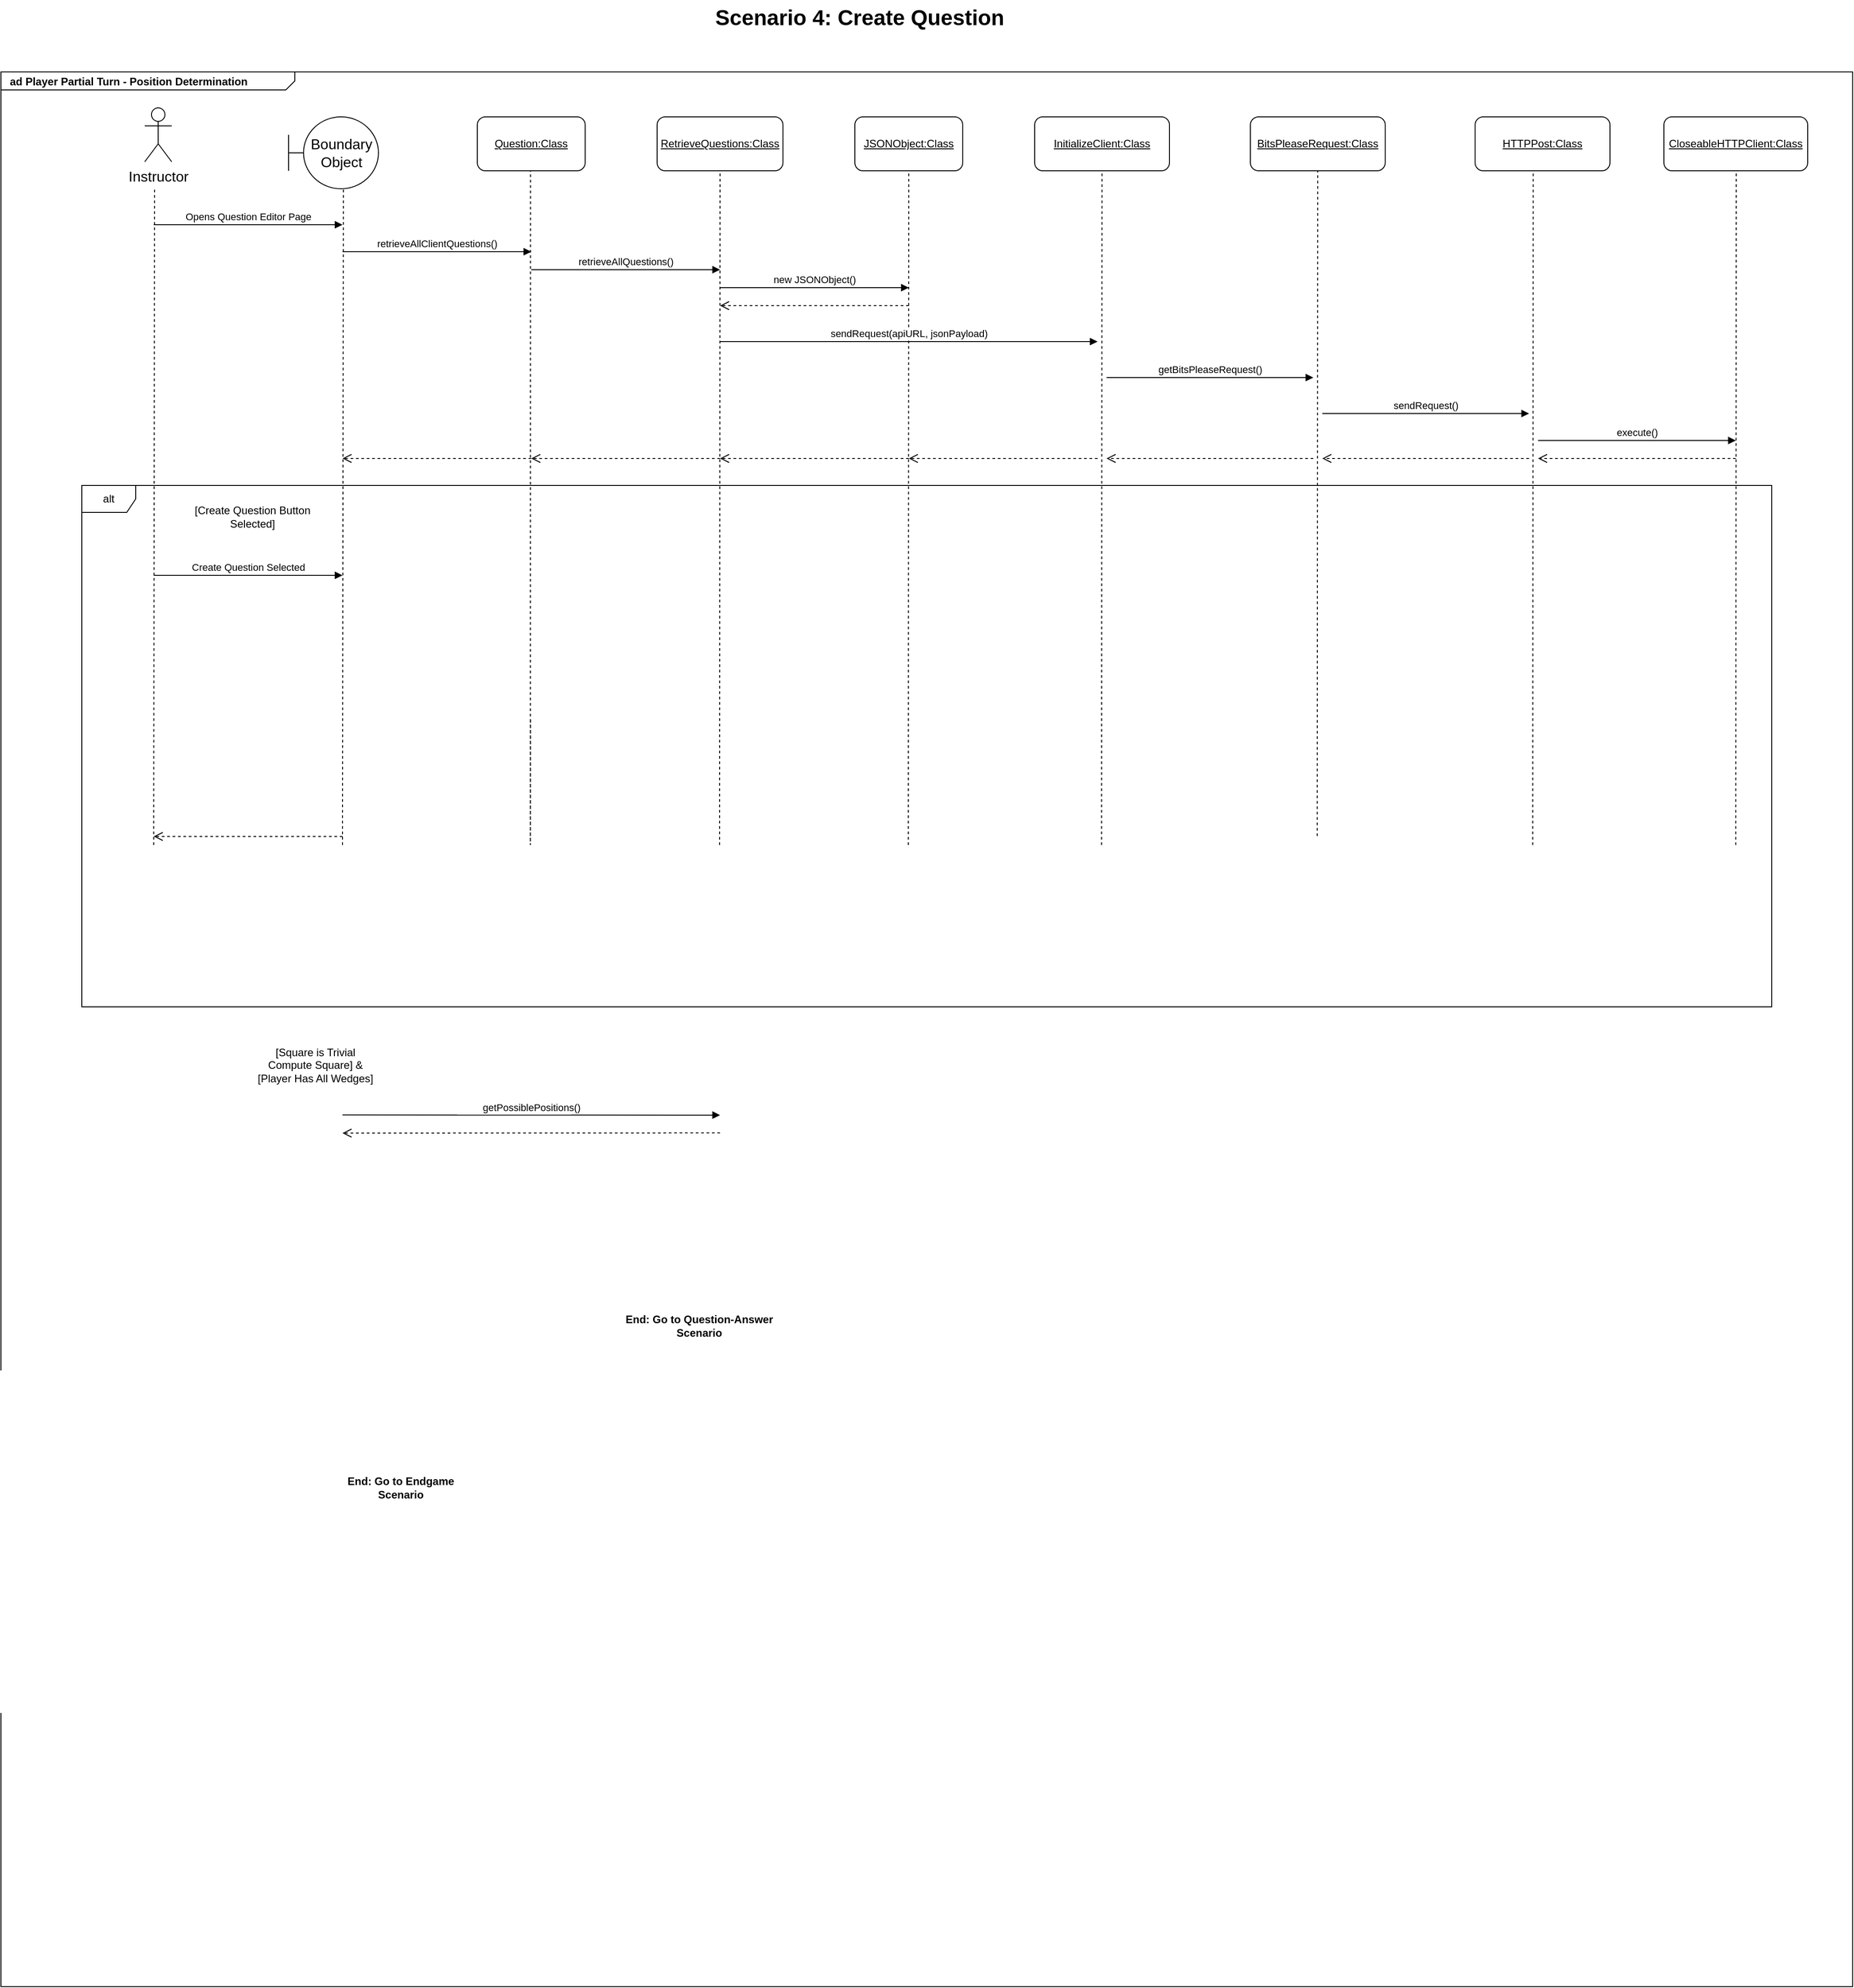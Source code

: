<mxfile version="21.6.6" type="github">
  <diagram name="Page-1" id="929967ad-93f9-6ef4-fab6-5d389245f69c">
    <mxGraphModel dx="2160" dy="892" grid="1" gridSize="10" guides="1" tooltips="1" connect="1" arrows="1" fold="1" page="1" pageScale="1.5" pageWidth="1169" pageHeight="826" background="none" math="0" shadow="0">
      <root>
        <mxCell id="0" style=";html=1;" />
        <mxCell id="1" style=";html=1;" parent="0" />
        <mxCell id="1672d66443f91eb5-1" value="&lt;p style=&quot;margin: 0px ; margin-top: 4px ; margin-left: 10px ; text-align: left&quot;&gt;&lt;b&gt;ad Player Partial Turn - Position Determination&lt;/b&gt;&lt;/p&gt;" style="html=1;strokeWidth=1;shape=mxgraph.sysml.package;html=1;overflow=fill;whiteSpace=wrap;fillColor=none;gradientColor=none;fontSize=12;align=center;labelX=327.64;" parent="1" vertex="1">
          <mxGeometry x="100" y="180" width="2060" height="2130" as="geometry" />
        </mxCell>
        <mxCell id="BygNE2UErq7dpZcZYX3N-1" value="Boundary Object" style="shape=umlBoundary;whiteSpace=wrap;html=1;fontSize=16;" parent="1" vertex="1">
          <mxGeometry x="420" y="230" width="100" height="80" as="geometry" />
        </mxCell>
        <mxCell id="BygNE2UErq7dpZcZYX3N-2" value="Instructor" style="shape=umlActor;html=1;verticalLabelPosition=bottom;verticalAlign=top;align=center;fontSize=16;" parent="1" vertex="1">
          <mxGeometry x="260" y="220" width="30" height="60" as="geometry" />
        </mxCell>
        <mxCell id="L_0Sts4csoF8o7Koaro3-2" value="&lt;u&gt;Question:Class&lt;/u&gt;" style="rounded=1;whiteSpace=wrap;html=1;" parent="1" vertex="1">
          <mxGeometry x="630" y="230" width="120" height="60" as="geometry" />
        </mxCell>
        <mxCell id="L_0Sts4csoF8o7Koaro3-6" value="&lt;u&gt;JSONObject:Class&lt;/u&gt;" style="rounded=1;whiteSpace=wrap;html=1;" parent="1" vertex="1">
          <mxGeometry x="1050" y="230" width="120" height="60" as="geometry" />
        </mxCell>
        <mxCell id="L_0Sts4csoF8o7Koaro3-7" value="&lt;u&gt;RetrieveQuestions:Class&lt;/u&gt;" style="rounded=1;whiteSpace=wrap;html=1;" parent="1" vertex="1">
          <mxGeometry x="830" y="230" width="140" height="60" as="geometry" />
        </mxCell>
        <mxCell id="L_0Sts4csoF8o7Koaro3-8" value="Scenario 4: Create Question" style="text;strokeColor=none;fillColor=none;html=1;fontSize=24;fontStyle=1;verticalAlign=middle;align=center;" parent="1" vertex="1">
          <mxGeometry x="770" y="100" width="570" height="40" as="geometry" />
        </mxCell>
        <mxCell id="L_0Sts4csoF8o7Koaro3-15" value="" style="endArrow=none;dashed=1;html=1;rounded=0;movable=1;resizable=1;rotatable=1;deletable=1;editable=1;locked=0;connectable=1;exitX=0.05;exitY=0.544;exitDx=0;exitDy=0;exitPerimeter=0;" parent="1" edge="1">
          <mxGeometry width="50" height="50" relative="1" as="geometry">
            <mxPoint x="689.17" y="901" as="sourcePoint" />
            <mxPoint x="689.17" y="290" as="targetPoint" />
            <Array as="points">
              <mxPoint x="689" y="1040" />
            </Array>
          </mxGeometry>
        </mxCell>
        <mxCell id="L_0Sts4csoF8o7Koaro3-4" value="alt" style="shape=umlFrame;whiteSpace=wrap;html=1;pointerEvents=0;" parent="1" vertex="1">
          <mxGeometry x="190" y="640" width="1880" height="580" as="geometry" />
        </mxCell>
        <mxCell id="L_0Sts4csoF8o7Koaro3-25" value="[Square is Trivial Compute Square] &amp;amp; [Player Has All Wedges]" style="text;html=1;strokeColor=none;fillColor=none;align=center;verticalAlign=middle;whiteSpace=wrap;rounded=0;" parent="1" vertex="1">
          <mxGeometry x="380" y="1270" width="140" height="30" as="geometry" />
        </mxCell>
        <mxCell id="L_0Sts4csoF8o7Koaro3-29" value="&lt;b&gt;End: Go to Endgame Scenario&lt;/b&gt;" style="text;html=1;strokeColor=none;fillColor=none;align=center;verticalAlign=middle;whiteSpace=wrap;rounded=0;" parent="1" vertex="1">
          <mxGeometry x="460" y="1740" width="170" height="30" as="geometry" />
        </mxCell>
        <mxCell id="L_0Sts4csoF8o7Koaro3-31" value="Create Question Selected" style="html=1;verticalAlign=bottom;endArrow=block;edgeStyle=elbowEdgeStyle;elbow=horizontal;curved=0;rounded=0;" parent="1" edge="1">
          <mxGeometry width="80" relative="1" as="geometry">
            <mxPoint x="270" y="740" as="sourcePoint" />
            <mxPoint x="480" y="740" as="targetPoint" />
          </mxGeometry>
        </mxCell>
        <mxCell id="L_0Sts4csoF8o7Koaro3-34" value="getPossiblePositions()" style="html=1;verticalAlign=bottom;endArrow=block;edgeStyle=elbowEdgeStyle;elbow=vertical;curved=0;rounded=0;" parent="1" edge="1">
          <mxGeometry x="0.002" width="80" relative="1" as="geometry">
            <mxPoint x="480" y="1340.28" as="sourcePoint" />
            <mxPoint x="900" y="1340.28" as="targetPoint" />
            <mxPoint as="offset" />
          </mxGeometry>
        </mxCell>
        <mxCell id="L_0Sts4csoF8o7Koaro3-35" value="" style="html=1;verticalAlign=bottom;endArrow=open;dashed=1;endSize=8;edgeStyle=elbowEdgeStyle;elbow=vertical;curved=0;rounded=0;" parent="1" edge="1">
          <mxGeometry relative="1" as="geometry">
            <mxPoint x="900" y="1360.28" as="sourcePoint" />
            <mxPoint x="480" y="1360.28" as="targetPoint" />
            <Array as="points" />
          </mxGeometry>
        </mxCell>
        <mxCell id="L_0Sts4csoF8o7Koaro3-39" value="&lt;b&gt;End: Go to Question-Answer Scenario&lt;/b&gt;" style="text;html=1;strokeColor=none;fillColor=none;align=center;verticalAlign=middle;whiteSpace=wrap;rounded=0;" parent="1" vertex="1">
          <mxGeometry x="792" y="1560" width="170" height="30" as="geometry" />
        </mxCell>
        <mxCell id="4zJbVAAGOXzPrP1AxdIP-1" value="" style="endArrow=none;dashed=1;html=1;rounded=0;movable=1;resizable=1;rotatable=1;deletable=1;editable=1;locked=0;connectable=1;exitX=0.28;exitY=0.967;exitDx=0;exitDy=0;exitPerimeter=0;" parent="1" edge="1">
          <mxGeometry width="50" height="50" relative="1" as="geometry">
            <mxPoint x="899.47" y="1040" as="sourcePoint" />
            <mxPoint x="900" y="290" as="targetPoint" />
            <Array as="points">
              <mxPoint x="899.47" y="1020" />
              <mxPoint x="899.47" y="1010" />
            </Array>
          </mxGeometry>
        </mxCell>
        <mxCell id="4zJbVAAGOXzPrP1AxdIP-2" value="" style="endArrow=none;dashed=1;html=1;rounded=0;movable=1;resizable=1;rotatable=1;deletable=1;editable=1;locked=0;connectable=1;exitX=0.28;exitY=0.967;exitDx=0;exitDy=0;exitPerimeter=0;" parent="1" edge="1">
          <mxGeometry width="50" height="50" relative="1" as="geometry">
            <mxPoint x="480" y="1040" as="sourcePoint" />
            <mxPoint x="481" y="310" as="targetPoint" />
            <Array as="points">
              <mxPoint x="480" y="1020" />
              <mxPoint x="480" y="1010" />
            </Array>
          </mxGeometry>
        </mxCell>
        <mxCell id="4zJbVAAGOXzPrP1AxdIP-3" value="" style="endArrow=none;dashed=1;html=1;rounded=0;movable=1;resizable=1;rotatable=1;deletable=1;editable=1;locked=0;connectable=1;exitX=0.28;exitY=0.967;exitDx=0;exitDy=0;exitPerimeter=0;" parent="1" edge="1">
          <mxGeometry width="50" height="50" relative="1" as="geometry">
            <mxPoint x="1109.47" y="1040" as="sourcePoint" />
            <mxPoint x="1110" y="290" as="targetPoint" />
            <Array as="points">
              <mxPoint x="1109.47" y="1020" />
              <mxPoint x="1109.47" y="1010" />
            </Array>
          </mxGeometry>
        </mxCell>
        <mxCell id="4zJbVAAGOXzPrP1AxdIP-4" value="" style="endArrow=none;dashed=1;html=1;rounded=0;movable=1;resizable=1;rotatable=1;deletable=1;editable=1;locked=0;connectable=1;exitX=0.28;exitY=0.967;exitDx=0;exitDy=0;exitPerimeter=0;" parent="1" edge="1">
          <mxGeometry width="50" height="50" relative="1" as="geometry">
            <mxPoint x="270" y="1040" as="sourcePoint" />
            <mxPoint x="271" y="310" as="targetPoint" />
            <Array as="points">
              <mxPoint x="270" y="1020" />
              <mxPoint x="270" y="1010" />
            </Array>
          </mxGeometry>
        </mxCell>
        <mxCell id="07FEJgRhnAGQ607lGeJZ-4" value="[Create Question Button Selected]" style="text;html=1;strokeColor=none;fillColor=none;align=center;verticalAlign=middle;whiteSpace=wrap;rounded=0;" vertex="1" parent="1">
          <mxGeometry x="310" y="660" width="140" height="30" as="geometry" />
        </mxCell>
        <mxCell id="07FEJgRhnAGQ607lGeJZ-6" value="" style="html=1;verticalAlign=bottom;endArrow=open;dashed=1;endSize=8;edgeStyle=elbowEdgeStyle;elbow=vertical;curved=0;rounded=0;" edge="1" parent="1">
          <mxGeometry relative="1" as="geometry">
            <mxPoint x="480" y="1030.55" as="sourcePoint" />
            <mxPoint x="270" y="1030.55" as="targetPoint" />
            <Array as="points" />
          </mxGeometry>
        </mxCell>
        <mxCell id="07FEJgRhnAGQ607lGeJZ-8" value="Opens Question Editor Page" style="html=1;verticalAlign=bottom;endArrow=block;edgeStyle=elbowEdgeStyle;elbow=horizontal;curved=0;rounded=0;" edge="1" parent="1">
          <mxGeometry width="80" relative="1" as="geometry">
            <mxPoint x="270" y="350" as="sourcePoint" />
            <mxPoint x="480" y="350" as="targetPoint" />
          </mxGeometry>
        </mxCell>
        <mxCell id="07FEJgRhnAGQ607lGeJZ-11" value="retrieveAllClientQuestions()" style="html=1;verticalAlign=bottom;endArrow=block;edgeStyle=elbowEdgeStyle;elbow=horizontal;curved=0;rounded=0;" edge="1" parent="1">
          <mxGeometry width="80" relative="1" as="geometry">
            <mxPoint x="480" y="380" as="sourcePoint" />
            <mxPoint x="690" y="380" as="targetPoint" />
          </mxGeometry>
        </mxCell>
        <mxCell id="07FEJgRhnAGQ607lGeJZ-13" value="" style="html=1;verticalAlign=bottom;endArrow=open;dashed=1;endSize=8;edgeStyle=elbowEdgeStyle;elbow=vertical;curved=0;rounded=0;" edge="1" parent="1">
          <mxGeometry relative="1" as="geometry">
            <mxPoint x="690" y="610" as="sourcePoint" />
            <mxPoint x="480" y="610" as="targetPoint" />
            <Array as="points" />
          </mxGeometry>
        </mxCell>
        <mxCell id="07FEJgRhnAGQ607lGeJZ-14" value="retrieveAllQuestions()" style="html=1;verticalAlign=bottom;endArrow=block;edgeStyle=elbowEdgeStyle;elbow=horizontal;curved=0;rounded=0;" edge="1" parent="1">
          <mxGeometry width="80" relative="1" as="geometry">
            <mxPoint x="690" y="400" as="sourcePoint" />
            <mxPoint x="900" y="400" as="targetPoint" />
            <mxPoint as="offset" />
          </mxGeometry>
        </mxCell>
        <mxCell id="07FEJgRhnAGQ607lGeJZ-15" value="" style="html=1;verticalAlign=bottom;endArrow=open;dashed=1;endSize=8;edgeStyle=elbowEdgeStyle;elbow=vertical;curved=0;rounded=0;" edge="1" parent="1">
          <mxGeometry relative="1" as="geometry">
            <mxPoint x="900" y="610" as="sourcePoint" />
            <mxPoint x="690" y="610" as="targetPoint" />
            <Array as="points" />
          </mxGeometry>
        </mxCell>
        <mxCell id="07FEJgRhnAGQ607lGeJZ-16" value="new JSONObject()" style="html=1;verticalAlign=bottom;endArrow=block;edgeStyle=elbowEdgeStyle;elbow=horizontal;curved=0;rounded=0;" edge="1" parent="1">
          <mxGeometry width="80" relative="1" as="geometry">
            <mxPoint x="900" y="420" as="sourcePoint" />
            <mxPoint x="1110" y="420" as="targetPoint" />
          </mxGeometry>
        </mxCell>
        <mxCell id="07FEJgRhnAGQ607lGeJZ-17" value="" style="html=1;verticalAlign=bottom;endArrow=open;dashed=1;endSize=8;edgeStyle=elbowEdgeStyle;elbow=vertical;curved=0;rounded=0;" edge="1" parent="1">
          <mxGeometry relative="1" as="geometry">
            <mxPoint x="1110" y="440.0" as="sourcePoint" />
            <mxPoint x="900" y="440.0" as="targetPoint" />
            <Array as="points" />
          </mxGeometry>
        </mxCell>
        <mxCell id="07FEJgRhnAGQ607lGeJZ-18" value="&lt;u&gt;InitializeClient:Class&lt;/u&gt;" style="rounded=1;whiteSpace=wrap;html=1;" vertex="1" parent="1">
          <mxGeometry x="1250" y="230" width="150" height="60" as="geometry" />
        </mxCell>
        <mxCell id="07FEJgRhnAGQ607lGeJZ-19" value="" style="endArrow=none;dashed=1;html=1;rounded=0;movable=1;resizable=1;rotatable=1;deletable=1;editable=1;locked=0;connectable=1;exitX=0.28;exitY=0.967;exitDx=0;exitDy=0;exitPerimeter=0;" edge="1" parent="1">
          <mxGeometry width="50" height="50" relative="1" as="geometry">
            <mxPoint x="1564.37" y="1030" as="sourcePoint" />
            <mxPoint x="1564.9" y="280" as="targetPoint" />
            <Array as="points">
              <mxPoint x="1564.37" y="1010" />
              <mxPoint x="1564.37" y="1000" />
            </Array>
          </mxGeometry>
        </mxCell>
        <mxCell id="07FEJgRhnAGQ607lGeJZ-20" value="sendRequest(apiURL, jsonPayload)" style="html=1;verticalAlign=bottom;endArrow=block;edgeStyle=elbowEdgeStyle;elbow=horizontal;curved=0;rounded=0;" edge="1" parent="1">
          <mxGeometry width="80" relative="1" as="geometry">
            <mxPoint x="900" y="480" as="sourcePoint" />
            <mxPoint x="1320" y="480" as="targetPoint" />
          </mxGeometry>
        </mxCell>
        <mxCell id="07FEJgRhnAGQ607lGeJZ-21" value="" style="html=1;verticalAlign=bottom;endArrow=open;dashed=1;endSize=8;edgeStyle=elbowEdgeStyle;elbow=vertical;curved=0;rounded=0;" edge="1" parent="1">
          <mxGeometry relative="1" as="geometry">
            <mxPoint x="1800" y="610" as="sourcePoint" />
            <mxPoint x="1570" y="610" as="targetPoint" />
            <Array as="points" />
          </mxGeometry>
        </mxCell>
        <mxCell id="07FEJgRhnAGQ607lGeJZ-22" value="&lt;u&gt;CloseableHTTPClient:Class&lt;/u&gt;" style="rounded=1;whiteSpace=wrap;html=1;" vertex="1" parent="1">
          <mxGeometry x="1950" y="230" width="160" height="60" as="geometry" />
        </mxCell>
        <mxCell id="07FEJgRhnAGQ607lGeJZ-23" value="" style="endArrow=none;dashed=1;html=1;rounded=0;movable=1;resizable=1;rotatable=1;deletable=1;editable=1;locked=0;connectable=1;exitX=0.28;exitY=0.967;exitDx=0;exitDy=0;exitPerimeter=0;" edge="1" parent="1">
          <mxGeometry width="50" height="50" relative="1" as="geometry">
            <mxPoint x="1324.41" y="1040" as="sourcePoint" />
            <mxPoint x="1324.94" y="290" as="targetPoint" />
            <Array as="points">
              <mxPoint x="1324.41" y="1020" />
              <mxPoint x="1324.41" y="1010" />
            </Array>
          </mxGeometry>
        </mxCell>
        <mxCell id="07FEJgRhnAGQ607lGeJZ-24" value="getBitsPleaseRequest()" style="html=1;verticalAlign=bottom;endArrow=block;edgeStyle=elbowEdgeStyle;elbow=horizontal;curved=0;rounded=0;" edge="1" parent="1">
          <mxGeometry width="80" relative="1" as="geometry">
            <mxPoint x="1330" y="520" as="sourcePoint" />
            <mxPoint x="1560" y="520" as="targetPoint" />
          </mxGeometry>
        </mxCell>
        <mxCell id="07FEJgRhnAGQ607lGeJZ-25" value="" style="html=1;verticalAlign=bottom;endArrow=open;dashed=1;endSize=8;edgeStyle=elbowEdgeStyle;elbow=vertical;curved=0;rounded=0;" edge="1" parent="1">
          <mxGeometry relative="1" as="geometry">
            <mxPoint x="1110" y="610" as="sourcePoint" />
            <mxPoint x="900" y="610" as="targetPoint" />
            <Array as="points" />
          </mxGeometry>
        </mxCell>
        <mxCell id="07FEJgRhnAGQ607lGeJZ-26" value="" style="endArrow=none;dashed=1;html=1;rounded=0;movable=1;resizable=1;rotatable=1;deletable=1;editable=1;locked=0;connectable=1;exitX=0.28;exitY=0.967;exitDx=0;exitDy=0;exitPerimeter=0;" edge="1" parent="1">
          <mxGeometry width="50" height="50" relative="1" as="geometry">
            <mxPoint x="1804.09" y="1040" as="sourcePoint" />
            <mxPoint x="1804.62" y="290" as="targetPoint" />
            <Array as="points">
              <mxPoint x="1804.09" y="1020" />
              <mxPoint x="1804.09" y="1010" />
            </Array>
          </mxGeometry>
        </mxCell>
        <mxCell id="07FEJgRhnAGQ607lGeJZ-27" value="&lt;u&gt;BitsPleaseRequest:Class&lt;/u&gt;" style="rounded=1;whiteSpace=wrap;html=1;" vertex="1" parent="1">
          <mxGeometry x="1490" y="230" width="150" height="60" as="geometry" />
        </mxCell>
        <mxCell id="07FEJgRhnAGQ607lGeJZ-28" value="sendRequest()" style="html=1;verticalAlign=bottom;endArrow=block;edgeStyle=elbowEdgeStyle;elbow=horizontal;curved=0;rounded=0;" edge="1" parent="1">
          <mxGeometry width="80" relative="1" as="geometry">
            <mxPoint x="1570" y="560" as="sourcePoint" />
            <mxPoint x="1800" y="560" as="targetPoint" />
          </mxGeometry>
        </mxCell>
        <mxCell id="07FEJgRhnAGQ607lGeJZ-29" value="&lt;u&gt;HTTPPost:Class&lt;/u&gt;" style="rounded=1;whiteSpace=wrap;html=1;" vertex="1" parent="1">
          <mxGeometry x="1740" y="230" width="150" height="60" as="geometry" />
        </mxCell>
        <mxCell id="07FEJgRhnAGQ607lGeJZ-30" value="" style="endArrow=none;dashed=1;html=1;rounded=0;movable=1;resizable=1;rotatable=1;deletable=1;editable=1;locked=0;connectable=1;exitX=0.28;exitY=0.967;exitDx=0;exitDy=0;exitPerimeter=0;" edge="1" parent="1">
          <mxGeometry width="50" height="50" relative="1" as="geometry">
            <mxPoint x="2030" y="1040" as="sourcePoint" />
            <mxPoint x="2030.53" y="290" as="targetPoint" />
            <Array as="points">
              <mxPoint x="2030" y="1020" />
              <mxPoint x="2030" y="1010" />
            </Array>
          </mxGeometry>
        </mxCell>
        <mxCell id="07FEJgRhnAGQ607lGeJZ-31" value="execute()" style="html=1;verticalAlign=bottom;endArrow=block;edgeStyle=elbowEdgeStyle;elbow=vertical;curved=0;rounded=0;" edge="1" parent="1">
          <mxGeometry width="80" relative="1" as="geometry">
            <mxPoint x="1810" y="590" as="sourcePoint" />
            <mxPoint x="2030" y="590" as="targetPoint" />
          </mxGeometry>
        </mxCell>
        <mxCell id="07FEJgRhnAGQ607lGeJZ-32" value="" style="html=1;verticalAlign=bottom;endArrow=open;dashed=1;endSize=8;edgeStyle=elbowEdgeStyle;elbow=vertical;curved=0;rounded=0;" edge="1" parent="1">
          <mxGeometry relative="1" as="geometry">
            <mxPoint x="2030" y="610" as="sourcePoint" />
            <mxPoint x="1810" y="610" as="targetPoint" />
            <Array as="points" />
          </mxGeometry>
        </mxCell>
        <mxCell id="07FEJgRhnAGQ607lGeJZ-33" value="" style="html=1;verticalAlign=bottom;endArrow=open;dashed=1;endSize=8;edgeStyle=elbowEdgeStyle;elbow=vertical;curved=0;rounded=0;" edge="1" parent="1">
          <mxGeometry relative="1" as="geometry">
            <mxPoint x="1560" y="610" as="sourcePoint" />
            <mxPoint x="1330" y="610" as="targetPoint" />
            <Array as="points" />
          </mxGeometry>
        </mxCell>
        <mxCell id="07FEJgRhnAGQ607lGeJZ-34" value="" style="html=1;verticalAlign=bottom;endArrow=open;dashed=1;endSize=8;edgeStyle=elbowEdgeStyle;elbow=vertical;curved=0;rounded=0;" edge="1" parent="1">
          <mxGeometry relative="1" as="geometry">
            <mxPoint x="1320" y="610" as="sourcePoint" />
            <mxPoint x="1110" y="610" as="targetPoint" />
            <Array as="points" />
          </mxGeometry>
        </mxCell>
      </root>
    </mxGraphModel>
  </diagram>
</mxfile>

